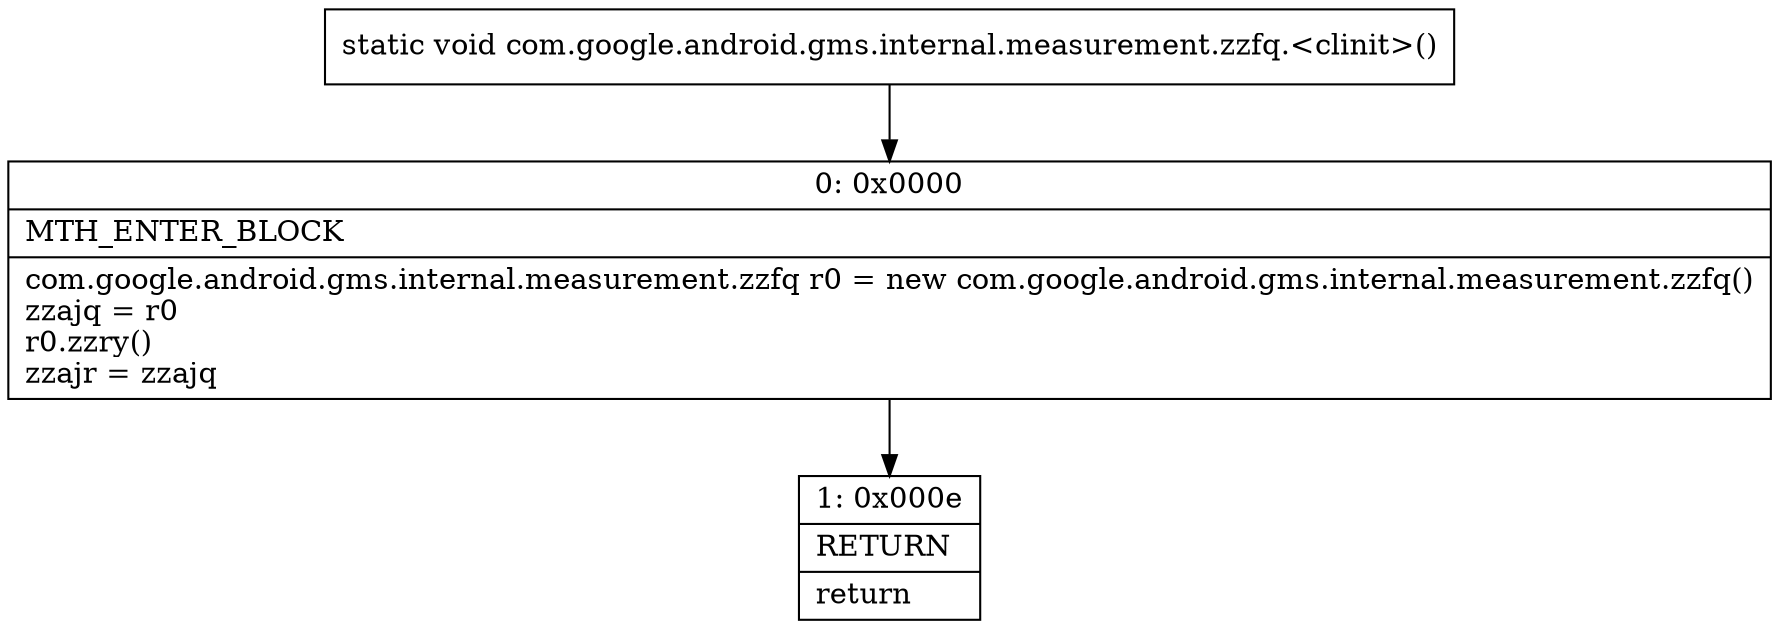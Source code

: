 digraph "CFG forcom.google.android.gms.internal.measurement.zzfq.\<clinit\>()V" {
Node_0 [shape=record,label="{0\:\ 0x0000|MTH_ENTER_BLOCK\l|com.google.android.gms.internal.measurement.zzfq r0 = new com.google.android.gms.internal.measurement.zzfq()\lzzajq = r0\lr0.zzry()\lzzajr = zzajq\l}"];
Node_1 [shape=record,label="{1\:\ 0x000e|RETURN\l|return\l}"];
MethodNode[shape=record,label="{static void com.google.android.gms.internal.measurement.zzfq.\<clinit\>() }"];
MethodNode -> Node_0;
Node_0 -> Node_1;
}

